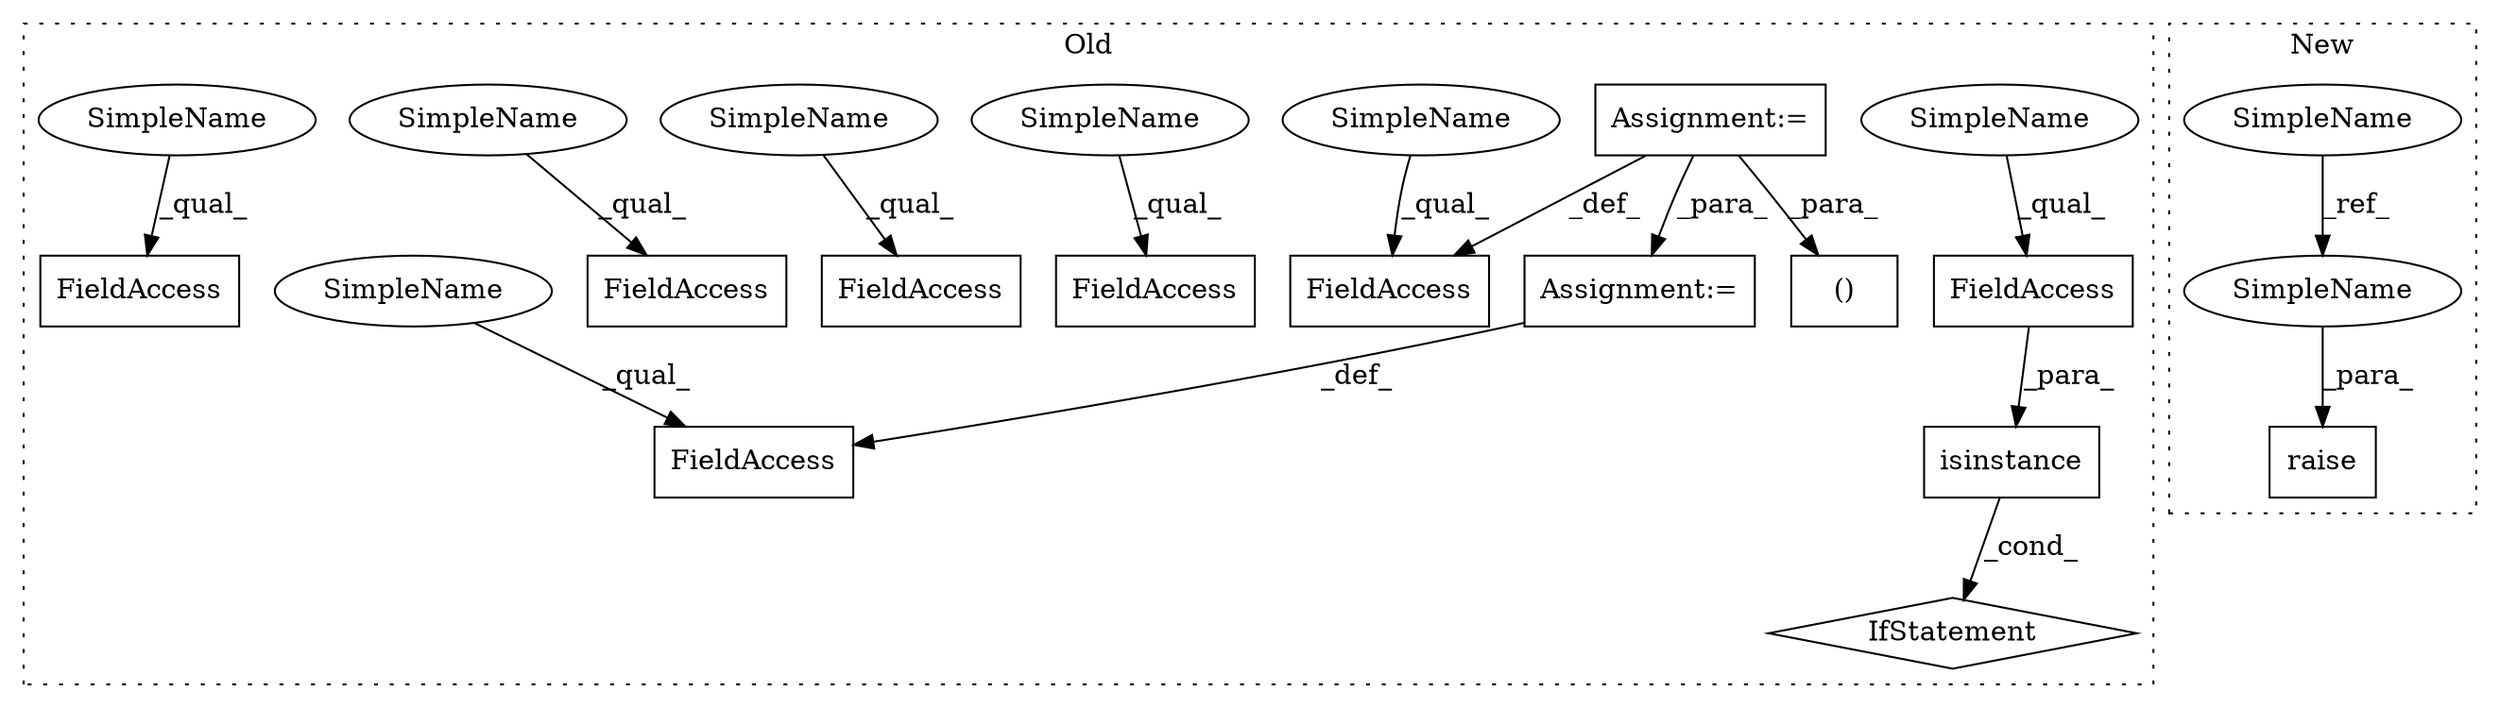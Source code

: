 digraph G {
subgraph cluster0 {
1 [label="()" a="106" s="3683" l="20" shape="box"];
3 [label="Assignment:=" a="7" s="3669" l="3" shape="box"];
4 [label="Assignment:=" a="7" s="3781" l="1" shape="box"];
5 [label="FieldAccess" a="22" s="3769" l="12" shape="box"];
6 [label="FieldAccess" a="22" s="3868" l="12" shape="box"];
8 [label="FieldAccess" a="22" s="3842" l="11" shape="box"];
9 [label="isinstance" a="32" s="3831,3857" l="11,1" shape="box"];
10 [label="FieldAccess" a="22" s="3939" l="12" shape="box"];
11 [label="FieldAccess" a="22" s="3705" l="10" shape="box"];
12 [label="FieldAccess" a="22" s="4118" l="24" shape="box"];
13 [label="FieldAccess" a="22" s="3738" l="11" shape="box"];
14 [label="IfStatement" a="25" s="3827,3858" l="4,2" shape="diamond"];
16 [label="SimpleName" a="42" s="3842" l="4" shape="ellipse"];
17 [label="SimpleName" a="42" s="3939" l="4" shape="ellipse"];
18 [label="SimpleName" a="42" s="3705" l="4" shape="ellipse"];
19 [label="SimpleName" a="42" s="3738" l="4" shape="ellipse"];
20 [label="SimpleName" a="42" s="3868" l="4" shape="ellipse"];
21 [label="SimpleName" a="42" s="3769" l="4" shape="ellipse"];
22 [label="SimpleName" a="42" s="4118" l="4" shape="ellipse"];
label = "Old";
style="dotted";
}
subgraph cluster1 {
2 [label="raise" a="32" s="3018,3044" l="6,1" shape="box"];
7 [label="SimpleName" a="42" s="3007" l="4" shape="ellipse"];
15 [label="SimpleName" a="42" s="3040" l="4" shape="ellipse"];
label = "New";
style="dotted";
}
3 -> 1 [label="_para_"];
3 -> 6 [label="_def_"];
3 -> 4 [label="_para_"];
4 -> 5 [label="_def_"];
7 -> 15 [label="_ref_"];
8 -> 9 [label="_para_"];
9 -> 14 [label="_cond_"];
15 -> 2 [label="_para_"];
16 -> 8 [label="_qual_"];
17 -> 10 [label="_qual_"];
18 -> 11 [label="_qual_"];
19 -> 13 [label="_qual_"];
20 -> 6 [label="_qual_"];
21 -> 5 [label="_qual_"];
22 -> 12 [label="_qual_"];
}